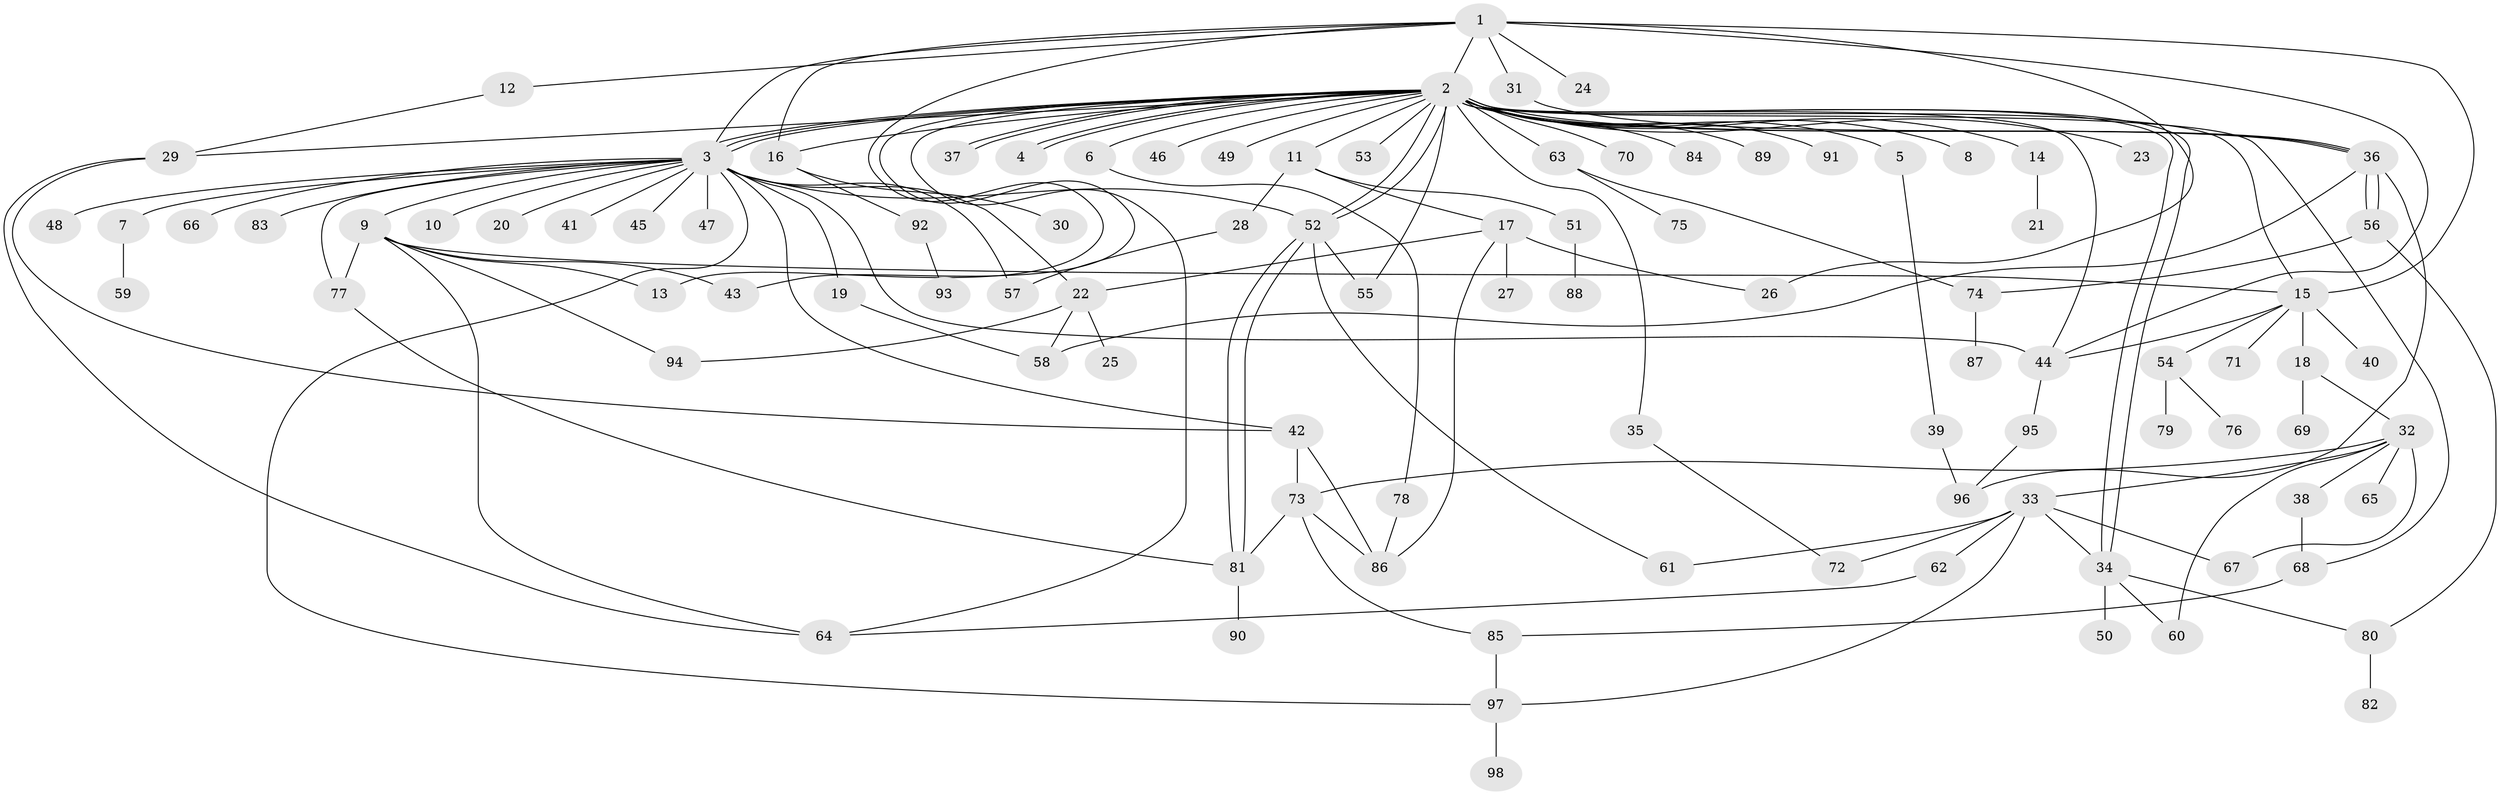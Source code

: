 // Generated by graph-tools (version 1.1) at 2025/35/03/09/25 02:35:48]
// undirected, 98 vertices, 149 edges
graph export_dot {
graph [start="1"]
  node [color=gray90,style=filled];
  1;
  2;
  3;
  4;
  5;
  6;
  7;
  8;
  9;
  10;
  11;
  12;
  13;
  14;
  15;
  16;
  17;
  18;
  19;
  20;
  21;
  22;
  23;
  24;
  25;
  26;
  27;
  28;
  29;
  30;
  31;
  32;
  33;
  34;
  35;
  36;
  37;
  38;
  39;
  40;
  41;
  42;
  43;
  44;
  45;
  46;
  47;
  48;
  49;
  50;
  51;
  52;
  53;
  54;
  55;
  56;
  57;
  58;
  59;
  60;
  61;
  62;
  63;
  64;
  65;
  66;
  67;
  68;
  69;
  70;
  71;
  72;
  73;
  74;
  75;
  76;
  77;
  78;
  79;
  80;
  81;
  82;
  83;
  84;
  85;
  86;
  87;
  88;
  89;
  90;
  91;
  92;
  93;
  94;
  95;
  96;
  97;
  98;
  1 -- 2;
  1 -- 3;
  1 -- 12;
  1 -- 13;
  1 -- 15;
  1 -- 16;
  1 -- 24;
  1 -- 26;
  1 -- 31;
  1 -- 44;
  2 -- 3;
  2 -- 3;
  2 -- 3;
  2 -- 4;
  2 -- 4;
  2 -- 5;
  2 -- 6;
  2 -- 8;
  2 -- 11;
  2 -- 14;
  2 -- 15;
  2 -- 16;
  2 -- 23;
  2 -- 29;
  2 -- 34;
  2 -- 34;
  2 -- 35;
  2 -- 36;
  2 -- 36;
  2 -- 37;
  2 -- 37;
  2 -- 43;
  2 -- 44;
  2 -- 46;
  2 -- 49;
  2 -- 52;
  2 -- 52;
  2 -- 53;
  2 -- 55;
  2 -- 63;
  2 -- 64;
  2 -- 68;
  2 -- 70;
  2 -- 84;
  2 -- 89;
  2 -- 91;
  3 -- 7;
  3 -- 9;
  3 -- 10;
  3 -- 19;
  3 -- 20;
  3 -- 22;
  3 -- 41;
  3 -- 42;
  3 -- 44;
  3 -- 45;
  3 -- 47;
  3 -- 48;
  3 -- 52;
  3 -- 57;
  3 -- 66;
  3 -- 77;
  3 -- 83;
  3 -- 97;
  5 -- 39;
  6 -- 78;
  7 -- 59;
  9 -- 13;
  9 -- 15;
  9 -- 43;
  9 -- 64;
  9 -- 77;
  9 -- 94;
  11 -- 17;
  11 -- 28;
  11 -- 51;
  12 -- 29;
  14 -- 21;
  15 -- 18;
  15 -- 40;
  15 -- 44;
  15 -- 54;
  15 -- 71;
  16 -- 30;
  16 -- 92;
  17 -- 22;
  17 -- 26;
  17 -- 27;
  17 -- 86;
  18 -- 32;
  18 -- 69;
  19 -- 58;
  22 -- 25;
  22 -- 58;
  22 -- 94;
  28 -- 57;
  29 -- 42;
  29 -- 64;
  31 -- 36;
  32 -- 33;
  32 -- 38;
  32 -- 60;
  32 -- 65;
  32 -- 67;
  32 -- 73;
  33 -- 34;
  33 -- 61;
  33 -- 62;
  33 -- 67;
  33 -- 72;
  33 -- 97;
  34 -- 50;
  34 -- 60;
  34 -- 80;
  35 -- 72;
  36 -- 56;
  36 -- 56;
  36 -- 58;
  36 -- 96;
  38 -- 68;
  39 -- 96;
  42 -- 73;
  42 -- 86;
  44 -- 95;
  51 -- 88;
  52 -- 55;
  52 -- 61;
  52 -- 81;
  52 -- 81;
  54 -- 76;
  54 -- 79;
  56 -- 74;
  56 -- 80;
  62 -- 64;
  63 -- 74;
  63 -- 75;
  68 -- 85;
  73 -- 81;
  73 -- 85;
  73 -- 86;
  74 -- 87;
  77 -- 81;
  78 -- 86;
  80 -- 82;
  81 -- 90;
  85 -- 97;
  92 -- 93;
  95 -- 96;
  97 -- 98;
}
